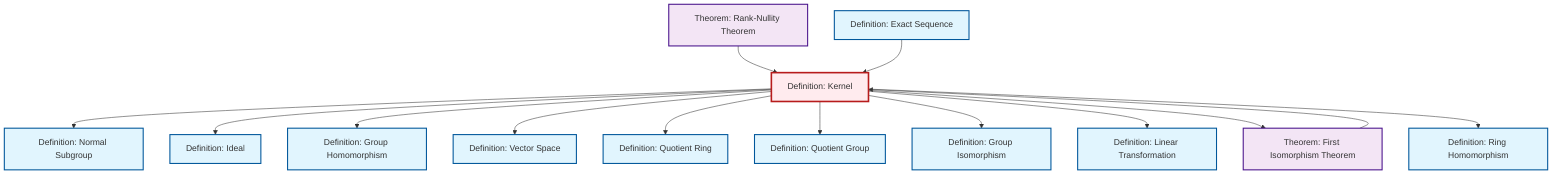graph TD
    classDef definition fill:#e1f5fe,stroke:#01579b,stroke-width:2px
    classDef theorem fill:#f3e5f5,stroke:#4a148c,stroke-width:2px
    classDef axiom fill:#fff3e0,stroke:#e65100,stroke-width:2px
    classDef example fill:#e8f5e9,stroke:#1b5e20,stroke-width:2px
    classDef current fill:#ffebee,stroke:#b71c1c,stroke-width:3px
    thm-rank-nullity["Theorem: Rank-Nullity Theorem"]:::theorem
    def-quotient-ring["Definition: Quotient Ring"]:::definition
    def-isomorphism["Definition: Group Isomorphism"]:::definition
    def-ring-homomorphism["Definition: Ring Homomorphism"]:::definition
    thm-first-isomorphism["Theorem: First Isomorphism Theorem"]:::theorem
    def-quotient-group["Definition: Quotient Group"]:::definition
    def-kernel["Definition: Kernel"]:::definition
    def-ideal["Definition: Ideal"]:::definition
    def-homomorphism["Definition: Group Homomorphism"]:::definition
    def-normal-subgroup["Definition: Normal Subgroup"]:::definition
    def-exact-sequence["Definition: Exact Sequence"]:::definition
    def-linear-transformation["Definition: Linear Transformation"]:::definition
    def-vector-space["Definition: Vector Space"]:::definition
    thm-rank-nullity --> def-kernel
    def-kernel --> def-normal-subgroup
    def-kernel --> def-ideal
    def-kernel --> def-homomorphism
    def-kernel --> def-vector-space
    def-kernel --> def-quotient-ring
    def-kernel --> def-quotient-group
    def-kernel --> def-isomorphism
    thm-first-isomorphism --> def-kernel
    def-kernel --> def-linear-transformation
    def-exact-sequence --> def-kernel
    def-kernel --> thm-first-isomorphism
    def-kernel --> def-ring-homomorphism
    class def-kernel current
